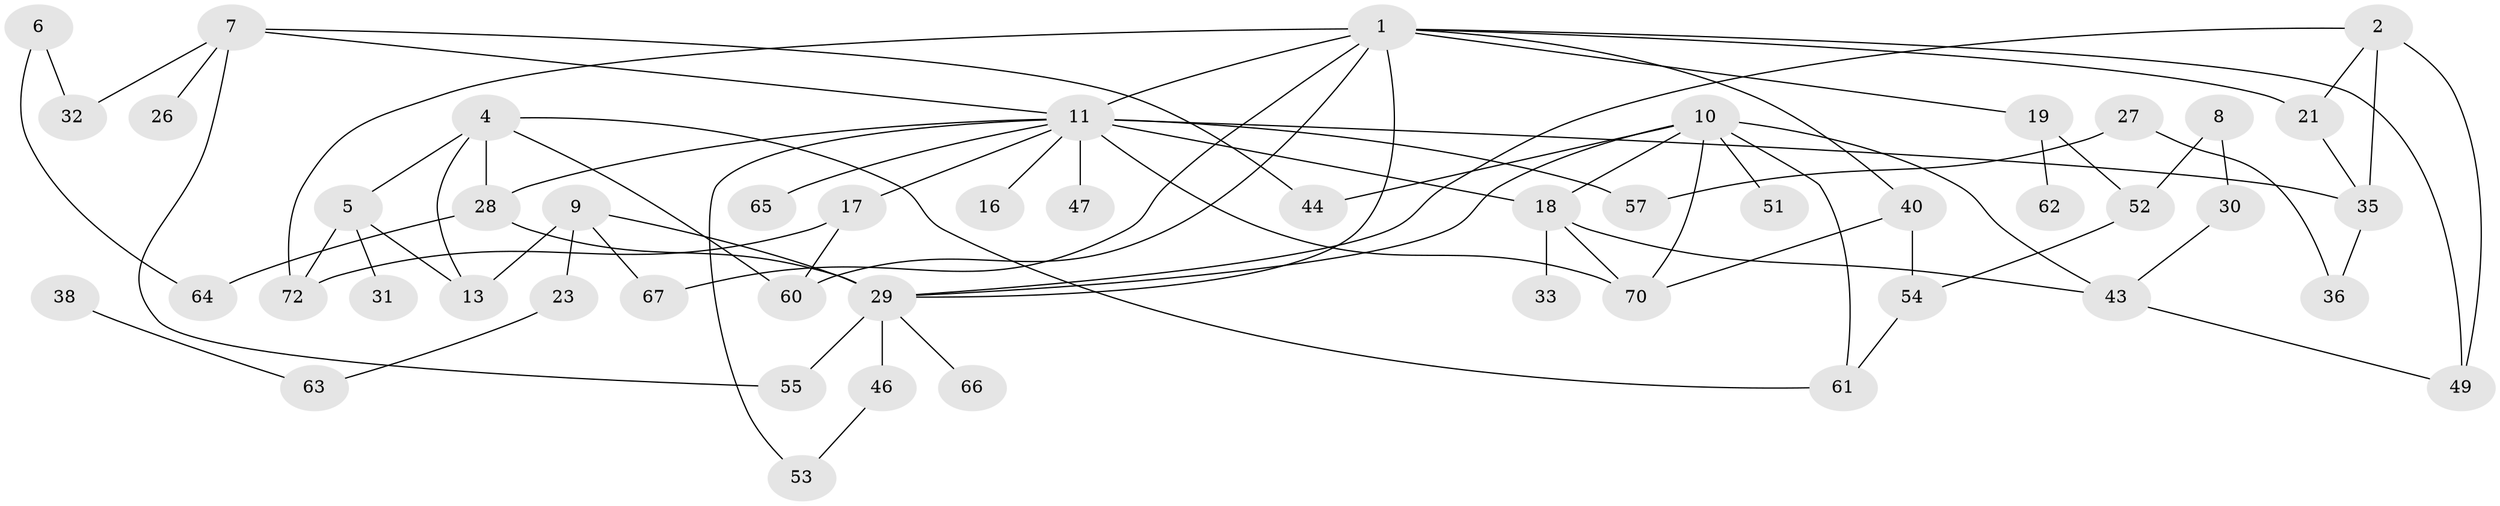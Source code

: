 // original degree distribution, {4: 0.10273972602739725, 0: 0.1506849315068493, 3: 0.1780821917808219, 5: 0.0273972602739726, 1: 0.2054794520547945, 2: 0.2945205479452055, 6: 0.0410958904109589}
// Generated by graph-tools (version 1.1) at 2025/48/03/04/25 22:48:22]
// undirected, 50 vertices, 76 edges
graph export_dot {
  node [color=gray90,style=filled];
  1;
  2;
  4;
  5;
  6;
  7;
  8;
  9;
  10;
  11;
  13;
  16;
  17;
  18;
  19;
  21;
  23;
  26;
  27;
  28;
  29;
  30;
  31;
  32;
  33;
  35;
  36;
  38;
  40;
  43;
  44;
  46;
  47;
  49;
  51;
  52;
  53;
  54;
  55;
  57;
  60;
  61;
  62;
  63;
  64;
  65;
  66;
  67;
  70;
  72;
  1 -- 11 [weight=1.0];
  1 -- 19 [weight=1.0];
  1 -- 21 [weight=1.0];
  1 -- 29 [weight=1.0];
  1 -- 40 [weight=1.0];
  1 -- 49 [weight=1.0];
  1 -- 60 [weight=1.0];
  1 -- 67 [weight=1.0];
  1 -- 72 [weight=1.0];
  2 -- 21 [weight=1.0];
  2 -- 29 [weight=1.0];
  2 -- 35 [weight=4.0];
  2 -- 49 [weight=2.0];
  4 -- 5 [weight=1.0];
  4 -- 13 [weight=1.0];
  4 -- 28 [weight=1.0];
  4 -- 60 [weight=1.0];
  4 -- 61 [weight=1.0];
  5 -- 13 [weight=1.0];
  5 -- 31 [weight=1.0];
  5 -- 72 [weight=1.0];
  6 -- 32 [weight=1.0];
  6 -- 64 [weight=1.0];
  7 -- 11 [weight=1.0];
  7 -- 26 [weight=1.0];
  7 -- 32 [weight=1.0];
  7 -- 44 [weight=1.0];
  7 -- 55 [weight=1.0];
  8 -- 30 [weight=1.0];
  8 -- 52 [weight=1.0];
  9 -- 13 [weight=4.0];
  9 -- 23 [weight=1.0];
  9 -- 29 [weight=1.0];
  9 -- 67 [weight=1.0];
  10 -- 18 [weight=1.0];
  10 -- 29 [weight=1.0];
  10 -- 43 [weight=1.0];
  10 -- 44 [weight=1.0];
  10 -- 51 [weight=1.0];
  10 -- 61 [weight=1.0];
  10 -- 70 [weight=1.0];
  11 -- 16 [weight=1.0];
  11 -- 17 [weight=1.0];
  11 -- 18 [weight=1.0];
  11 -- 28 [weight=1.0];
  11 -- 35 [weight=1.0];
  11 -- 47 [weight=1.0];
  11 -- 53 [weight=1.0];
  11 -- 57 [weight=2.0];
  11 -- 65 [weight=1.0];
  11 -- 70 [weight=2.0];
  17 -- 60 [weight=2.0];
  17 -- 72 [weight=1.0];
  18 -- 33 [weight=2.0];
  18 -- 43 [weight=1.0];
  18 -- 70 [weight=1.0];
  19 -- 52 [weight=2.0];
  19 -- 62 [weight=2.0];
  21 -- 35 [weight=1.0];
  23 -- 63 [weight=1.0];
  27 -- 36 [weight=1.0];
  27 -- 57 [weight=1.0];
  28 -- 29 [weight=1.0];
  28 -- 64 [weight=1.0];
  29 -- 46 [weight=1.0];
  29 -- 55 [weight=2.0];
  29 -- 66 [weight=1.0];
  30 -- 43 [weight=1.0];
  35 -- 36 [weight=1.0];
  38 -- 63 [weight=1.0];
  40 -- 54 [weight=1.0];
  40 -- 70 [weight=1.0];
  43 -- 49 [weight=1.0];
  46 -- 53 [weight=1.0];
  52 -- 54 [weight=1.0];
  54 -- 61 [weight=1.0];
}
